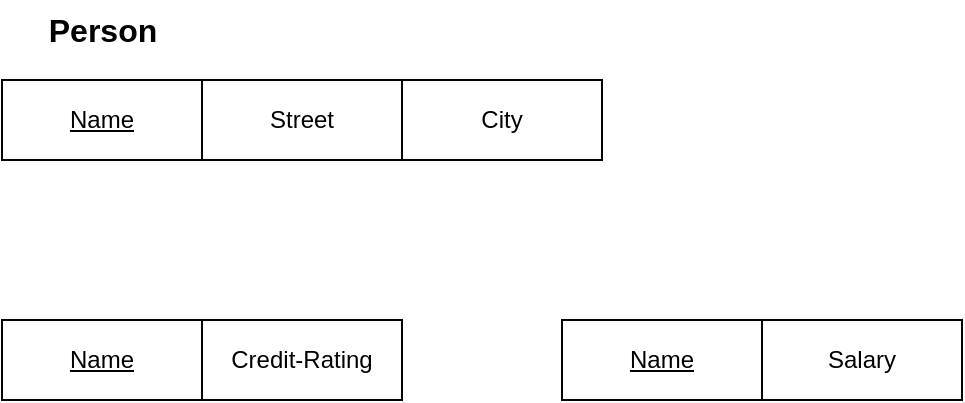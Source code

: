 <mxfile version="26.0.11">
  <diagram name="Page-1" id="RhQ8RjkBuqXpBPpfB_7d">
    <mxGraphModel dx="860" dy="561" grid="1" gridSize="10" guides="1" tooltips="1" connect="1" arrows="1" fold="1" page="1" pageScale="1" pageWidth="850" pageHeight="1100" math="0" shadow="0">
      <root>
        <mxCell id="0" />
        <mxCell id="1" parent="0" />
        <mxCell id="zsEX0Q7mN0mPJ752kj0L-2" value="Street" style="whiteSpace=wrap;html=1;align=center;" vertex="1" parent="1">
          <mxGeometry x="180" y="120" width="100" height="40" as="geometry" />
        </mxCell>
        <mxCell id="zsEX0Q7mN0mPJ752kj0L-3" value="City" style="whiteSpace=wrap;html=1;align=center;" vertex="1" parent="1">
          <mxGeometry x="280" y="120" width="100" height="40" as="geometry" />
        </mxCell>
        <mxCell id="zsEX0Q7mN0mPJ752kj0L-4" value="&lt;u&gt;Name&lt;/u&gt;" style="whiteSpace=wrap;html=1;align=center;" vertex="1" parent="1">
          <mxGeometry x="80" y="120" width="100" height="40" as="geometry" />
        </mxCell>
        <mxCell id="zsEX0Q7mN0mPJ752kj0L-6" value="Person" style="text;align=center;fontStyle=1;verticalAlign=middle;spacingLeft=3;spacingRight=3;strokeColor=none;rotatable=0;points=[[0,0.5],[1,0.5]];portConstraint=eastwest;html=1;strokeWidth=1;fontSize=16;" vertex="1" parent="1">
          <mxGeometry x="80" y="80" width="100" height="30" as="geometry" />
        </mxCell>
        <mxCell id="zsEX0Q7mN0mPJ752kj0L-7" value="&lt;u&gt;Name&lt;/u&gt;" style="whiteSpace=wrap;html=1;align=center;" vertex="1" parent="1">
          <mxGeometry x="80" y="240" width="100" height="40" as="geometry" />
        </mxCell>
        <mxCell id="zsEX0Q7mN0mPJ752kj0L-8" value="Credit-Rating" style="whiteSpace=wrap;html=1;align=center;" vertex="1" parent="1">
          <mxGeometry x="180" y="240" width="100" height="40" as="geometry" />
        </mxCell>
        <mxCell id="zsEX0Q7mN0mPJ752kj0L-9" value="&lt;u&gt;Name&lt;/u&gt;" style="whiteSpace=wrap;html=1;align=center;" vertex="1" parent="1">
          <mxGeometry x="360" y="240" width="100" height="40" as="geometry" />
        </mxCell>
        <mxCell id="zsEX0Q7mN0mPJ752kj0L-10" value="Salary" style="whiteSpace=wrap;html=1;align=center;" vertex="1" parent="1">
          <mxGeometry x="460" y="240" width="100" height="40" as="geometry" />
        </mxCell>
      </root>
    </mxGraphModel>
  </diagram>
</mxfile>
